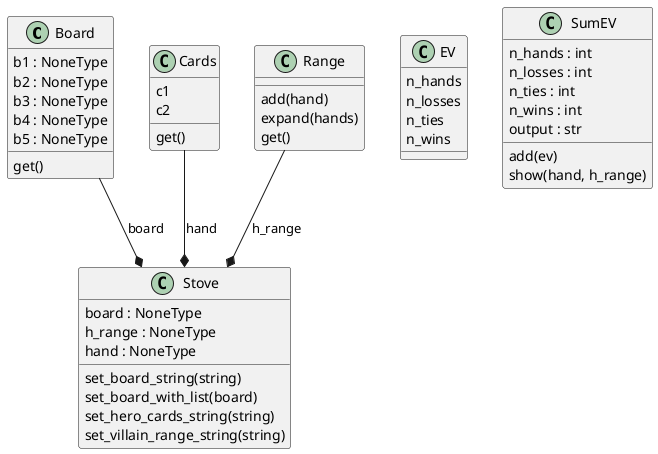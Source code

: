 @startuml classes
set namespaceSeparator none
class "Board" as Stove.Board {
  b1 : NoneType
  b2 : NoneType
  b3 : NoneType
  b4 : NoneType
  b5 : NoneType
  get()
}
class "Cards" as Stove.Cards {
  c1
  c2
  get()
}
class "EV" as Stove.EV {
  n_hands
  n_losses
  n_ties
  n_wins
}
class "Range" as Stove.Range {
  add(hand)
  expand(hands)
  get()
}
class "Stove" as Stove.Stove {
  board : NoneType
  h_range : NoneType
  hand : NoneType
  set_board_string(string)
  set_board_with_list(board)
  set_hero_cards_string(string)
  set_villain_range_string(string)
}
class "SumEV" as Stove.SumEV {
  n_hands : int
  n_losses : int
  n_ties : int
  n_wins : int
  output : str
  add(ev)
  show(hand, h_range)
}
Stove.Board --* Stove.Stove : board
Stove.Cards --* Stove.Stove : hand
Stove.Range --* Stove.Stove : h_range
@enduml
